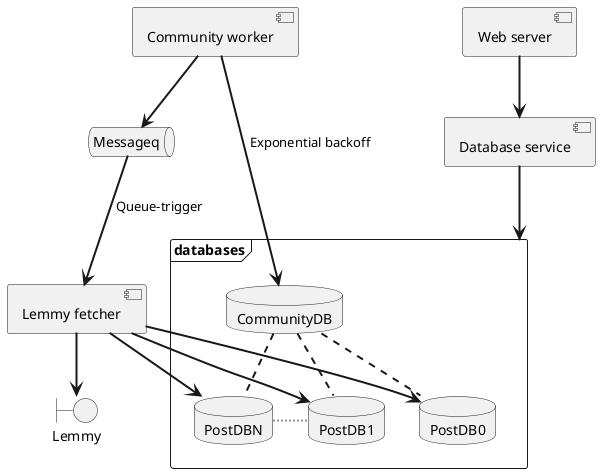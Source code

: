 @startuml Architecture
skinparam sequenceArrowThickness 2
frame databases {
    database "CommunityDB"
    database "PostDB0"
    database "PostDB1"
    database "PostDBN"
}
CommunityDB -[dashed]- PostDB0
CommunityDB -[dashed]- PostDB1
CommunityDB -[dashed]- PostDBN
PostDBN ~ PostDB1 

component WebServer as "Web server"
component LemmyFetcher as "Lemmy fetcher"
component CommunityWorker as "Community worker"
component DatabaseService as "Database service"

DatabaseService --> databases

WebServer --> DatabaseService
CommunityWorker --> CommunityDB : Exponential backoff
LemmyFetcher --> PostDB0
LemmyFetcher --> PostDB1
LemmyFetcher --> PostDBN

queue Messageq
CommunityWorker --> Messageq
Messageq --> LemmyFetcher : Queue-trigger

boundary Lemmy
LemmyFetcher --> Lemmy
@enduml